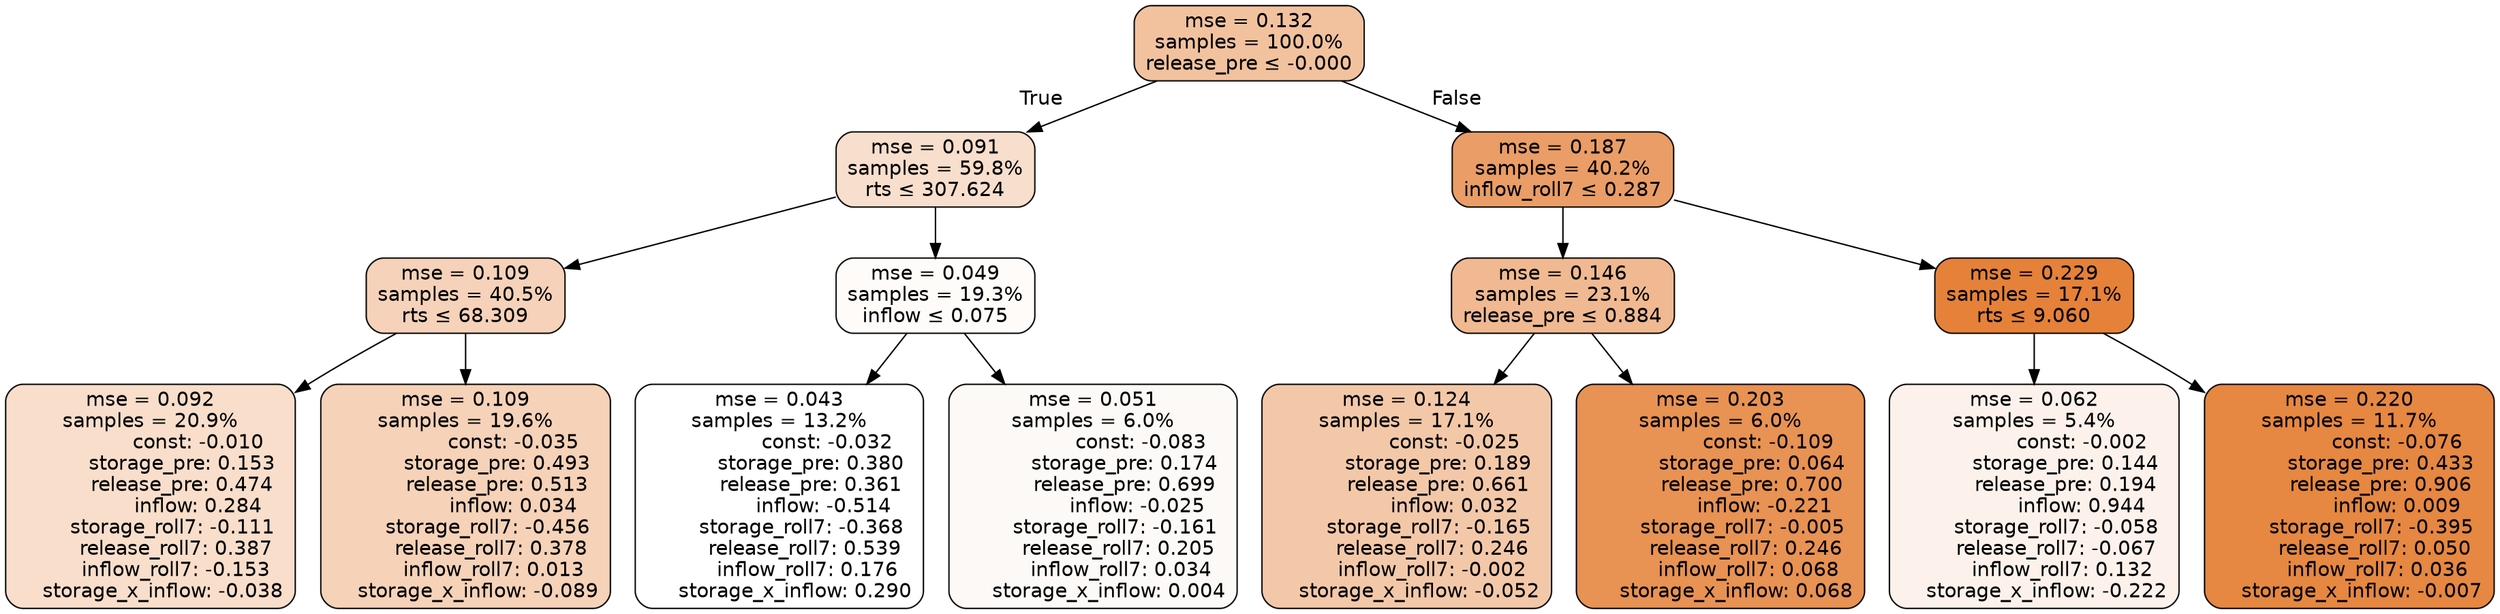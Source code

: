 digraph tree {
bgcolor="transparent"
node [shape=rectangle, style="filled, rounded", color="black", fontname=helvetica] ;
edge [fontname=helvetica] ;
	"0" [label="mse = 0.132
samples = 100.0%
release_pre &le; -0.000", fillcolor="#f2c29f"]
	"1" [label="mse = 0.091
samples = 59.8%
rts &le; 307.624", fillcolor="#f8decc"]
	"2" [label="mse = 0.109
samples = 40.5%
rts &le; 68.309", fillcolor="#f5d2b9"]
	"3" [label="mse = 0.092
samples = 20.9%
               const: -0.010
          storage_pre: 0.153
          release_pre: 0.474
               inflow: 0.284
       storage_roll7: -0.111
        release_roll7: 0.387
        inflow_roll7: -0.153
    storage_x_inflow: -0.038", fillcolor="#f8decb"]
	"4" [label="mse = 0.109
samples = 19.6%
               const: -0.035
          storage_pre: 0.493
          release_pre: 0.513
               inflow: 0.034
       storage_roll7: -0.456
        release_roll7: 0.378
         inflow_roll7: 0.013
    storage_x_inflow: -0.089", fillcolor="#f5d2b8"]
	"5" [label="mse = 0.049
samples = 19.3%
inflow &le; 0.075", fillcolor="#fefbf8"]
	"6" [label="mse = 0.043
samples = 13.2%
               const: -0.032
          storage_pre: 0.380
          release_pre: 0.361
              inflow: -0.514
       storage_roll7: -0.368
        release_roll7: 0.539
         inflow_roll7: 0.176
     storage_x_inflow: 0.290", fillcolor="#ffffff"]
	"7" [label="mse = 0.051
samples = 6.0%
               const: -0.083
          storage_pre: 0.174
          release_pre: 0.699
              inflow: -0.025
       storage_roll7: -0.161
        release_roll7: 0.205
         inflow_roll7: 0.034
     storage_x_inflow: 0.004", fillcolor="#fdf9f6"]
	"8" [label="mse = 0.187
samples = 40.2%
inflow_roll7 &le; 0.287", fillcolor="#ea9d66"]
	"9" [label="mse = 0.146
samples = 23.1%
release_pre &le; 0.884", fillcolor="#f0b991"]
	"10" [label="mse = 0.124
samples = 17.1%
               const: -0.025
          storage_pre: 0.189
          release_pre: 0.661
               inflow: 0.032
       storage_roll7: -0.165
        release_roll7: 0.246
        inflow_roll7: -0.002
    storage_x_inflow: -0.052", fillcolor="#f3c8a9"]
	"11" [label="mse = 0.203
samples = 6.0%
               const: -0.109
          storage_pre: 0.064
          release_pre: 0.700
              inflow: -0.221
       storage_roll7: -0.005
        release_roll7: 0.246
         inflow_roll7: 0.068
     storage_x_inflow: 0.068", fillcolor="#e89254"]
	"12" [label="mse = 0.229
samples = 17.1%
rts &le; 9.060", fillcolor="#e58139"]
	"13" [label="mse = 0.062
samples = 5.4%
               const: -0.002
          storage_pre: 0.144
          release_pre: 0.194
               inflow: 0.944
       storage_roll7: -0.058
       release_roll7: -0.067
         inflow_roll7: 0.132
    storage_x_inflow: -0.222", fillcolor="#fcf2eb"]
	"14" [label="mse = 0.220
samples = 11.7%
               const: -0.076
          storage_pre: 0.433
          release_pre: 0.906
               inflow: 0.009
       storage_roll7: -0.395
        release_roll7: 0.050
         inflow_roll7: 0.036
    storage_x_inflow: -0.007", fillcolor="#e68742"]

	"0" -> "1" [labeldistance=2.5, labelangle=45, headlabel="True"]
	"1" -> "2"
	"2" -> "3"
	"2" -> "4"
	"1" -> "5"
	"5" -> "6"
	"5" -> "7"
	"0" -> "8" [labeldistance=2.5, labelangle=-45, headlabel="False"]
	"8" -> "9"
	"9" -> "10"
	"9" -> "11"
	"8" -> "12"
	"12" -> "13"
	"12" -> "14"
}